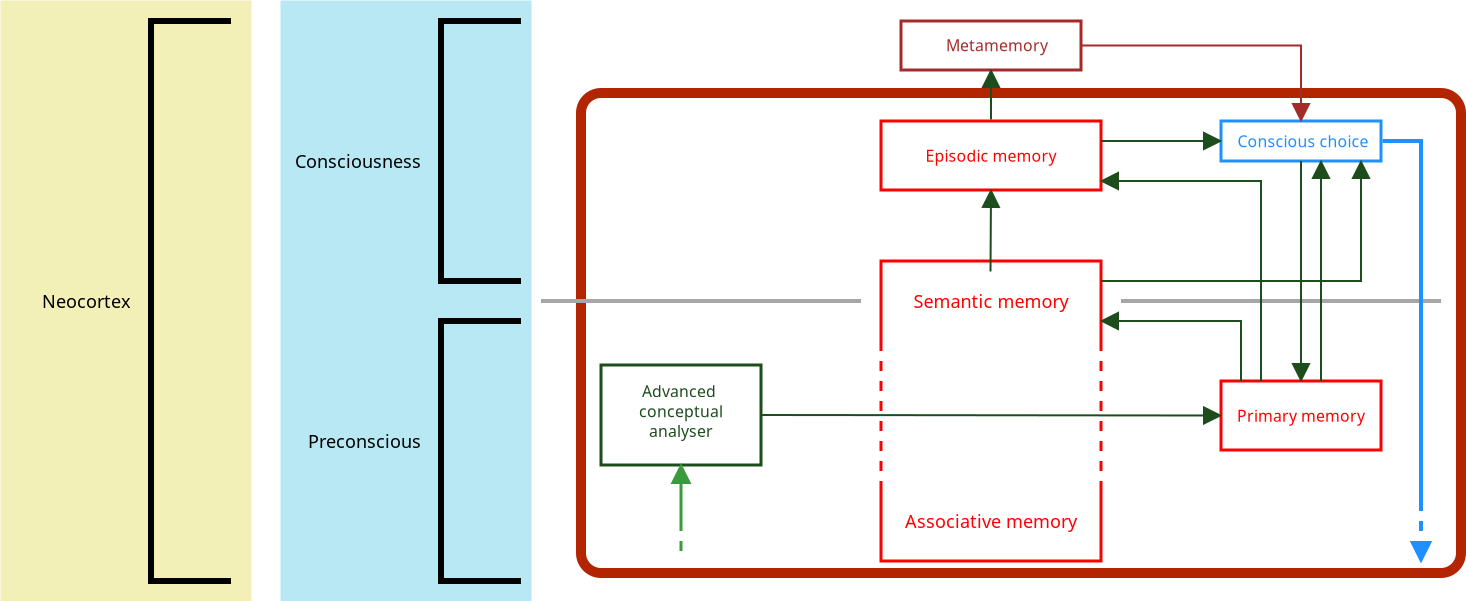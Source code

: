 <?xml version="1.0" encoding="UTF-8"?>
<dia:diagram xmlns:dia="http://www.lysator.liu.se/~alla/dia/">
  <dia:layer name="Background" visible="true" active="true">
    <dia:object type="Standard - Box" version="0" id="O0">
      <dia:attribute name="obj_pos">
        <dia:point val="-22,-1"/>
      </dia:attribute>
      <dia:attribute name="obj_bb">
        <dia:rectangle val="-22,-1;-9.5,29"/>
      </dia:attribute>
      <dia:attribute name="elem_corner">
        <dia:point val="-22,-1"/>
      </dia:attribute>
      <dia:attribute name="elem_width">
        <dia:real val="12.5"/>
      </dia:attribute>
      <dia:attribute name="elem_height">
        <dia:real val="30"/>
      </dia:attribute>
      <dia:attribute name="border_width">
        <dia:real val="1.175e-38"/>
      </dia:attribute>
      <dia:attribute name="border_color">
        <dia:color val="#f3f0b7"/>
      </dia:attribute>
      <dia:attribute name="inner_color">
        <dia:color val="#f3f0b7"/>
      </dia:attribute>
      <dia:attribute name="show_background">
        <dia:boolean val="true"/>
      </dia:attribute>
    </dia:object>
    <dia:object type="Standard - Box" version="0" id="O1">
      <dia:attribute name="obj_pos">
        <dia:point val="-8,-1"/>
      </dia:attribute>
      <dia:attribute name="obj_bb">
        <dia:rectangle val="-8,-1;4.5,29"/>
      </dia:attribute>
      <dia:attribute name="elem_corner">
        <dia:point val="-8,-1"/>
      </dia:attribute>
      <dia:attribute name="elem_width">
        <dia:real val="12.5"/>
      </dia:attribute>
      <dia:attribute name="elem_height">
        <dia:real val="30"/>
      </dia:attribute>
      <dia:attribute name="border_width">
        <dia:real val="1.175e-38"/>
      </dia:attribute>
      <dia:attribute name="border_color">
        <dia:color val="#b8e8f3"/>
      </dia:attribute>
      <dia:attribute name="inner_color">
        <dia:color val="#b8e8f3"/>
      </dia:attribute>
      <dia:attribute name="show_background">
        <dia:boolean val="true"/>
      </dia:attribute>
    </dia:object>
    <dia:object type="Standard - Box" version="0" id="O2">
      <dia:attribute name="obj_pos">
        <dia:point val="7,3.6"/>
      </dia:attribute>
      <dia:attribute name="obj_bb">
        <dia:rectangle val="6.75,3.35;51.25,27.85"/>
      </dia:attribute>
      <dia:attribute name="elem_corner">
        <dia:point val="7,3.6"/>
      </dia:attribute>
      <dia:attribute name="elem_width">
        <dia:real val="44"/>
      </dia:attribute>
      <dia:attribute name="elem_height">
        <dia:real val="24"/>
      </dia:attribute>
      <dia:attribute name="border_width">
        <dia:real val="0.5"/>
      </dia:attribute>
      <dia:attribute name="border_color">
        <dia:color val="#b32400"/>
      </dia:attribute>
      <dia:attribute name="show_background">
        <dia:boolean val="false"/>
      </dia:attribute>
      <dia:attribute name="corner_radius">
        <dia:real val="1"/>
      </dia:attribute>
    </dia:object>
    <dia:object type="Standard - Box" version="0" id="O3">
      <dia:attribute name="obj_pos">
        <dia:point val="22,5"/>
      </dia:attribute>
      <dia:attribute name="obj_bb">
        <dia:rectangle val="21.925,4.925;33.075,8.525"/>
      </dia:attribute>
      <dia:attribute name="elem_corner">
        <dia:point val="22,5"/>
      </dia:attribute>
      <dia:attribute name="elem_width">
        <dia:real val="11"/>
      </dia:attribute>
      <dia:attribute name="elem_height">
        <dia:real val="3.45"/>
      </dia:attribute>
      <dia:attribute name="border_width">
        <dia:real val="0.15"/>
      </dia:attribute>
      <dia:attribute name="border_color">
        <dia:color val="#ff0000"/>
      </dia:attribute>
      <dia:attribute name="show_background">
        <dia:boolean val="false"/>
      </dia:attribute>
    </dia:object>
    <dia:object type="Standard - Box" version="0" id="O4">
      <dia:attribute name="obj_pos">
        <dia:point val="39,18"/>
      </dia:attribute>
      <dia:attribute name="obj_bb">
        <dia:rectangle val="38.925,17.925;47.075,21.525"/>
      </dia:attribute>
      <dia:attribute name="elem_corner">
        <dia:point val="39,18"/>
      </dia:attribute>
      <dia:attribute name="elem_width">
        <dia:real val="8"/>
      </dia:attribute>
      <dia:attribute name="elem_height">
        <dia:real val="3.45"/>
      </dia:attribute>
      <dia:attribute name="border_width">
        <dia:real val="0.15"/>
      </dia:attribute>
      <dia:attribute name="border_color">
        <dia:color val="#ff0000"/>
      </dia:attribute>
      <dia:attribute name="show_background">
        <dia:boolean val="false"/>
      </dia:attribute>
    </dia:object>
    <dia:object type="Standard - Box" version="0" id="O5">
      <dia:attribute name="obj_pos">
        <dia:point val="8,17.2"/>
      </dia:attribute>
      <dia:attribute name="obj_bb">
        <dia:rectangle val="7.925,17.125;16.075,22.275"/>
      </dia:attribute>
      <dia:attribute name="elem_corner">
        <dia:point val="8,17.2"/>
      </dia:attribute>
      <dia:attribute name="elem_width">
        <dia:real val="8"/>
      </dia:attribute>
      <dia:attribute name="elem_height">
        <dia:real val="5"/>
      </dia:attribute>
      <dia:attribute name="border_width">
        <dia:real val="0.15"/>
      </dia:attribute>
      <dia:attribute name="border_color">
        <dia:color val="#1d4c1d"/>
      </dia:attribute>
      <dia:attribute name="show_background">
        <dia:boolean val="false"/>
      </dia:attribute>
    </dia:object>
    <dia:object type="Standard - Line" version="0" id="O6">
      <dia:attribute name="obj_pos">
        <dia:point val="21,14"/>
      </dia:attribute>
      <dia:attribute name="obj_bb">
        <dia:rectangle val="4.9,13.9;21.1,14.1"/>
      </dia:attribute>
      <dia:attribute name="conn_endpoints">
        <dia:point val="21,14"/>
        <dia:point val="5,14"/>
      </dia:attribute>
      <dia:attribute name="numcp">
        <dia:int val="1"/>
      </dia:attribute>
      <dia:attribute name="line_color">
        <dia:color val="#a6a6a6"/>
      </dia:attribute>
      <dia:attribute name="line_width">
        <dia:real val="0.2"/>
      </dia:attribute>
    </dia:object>
    <dia:object type="Standard - Line" version="0" id="O7">
      <dia:attribute name="obj_pos">
        <dia:point val="50,14"/>
      </dia:attribute>
      <dia:attribute name="obj_bb">
        <dia:rectangle val="33.9,13.9;50.1,14.1"/>
      </dia:attribute>
      <dia:attribute name="conn_endpoints">
        <dia:point val="50,14"/>
        <dia:point val="34,14"/>
      </dia:attribute>
      <dia:attribute name="numcp">
        <dia:int val="1"/>
      </dia:attribute>
      <dia:attribute name="line_color">
        <dia:color val="#a6a6a6"/>
      </dia:attribute>
      <dia:attribute name="line_width">
        <dia:real val="0.2"/>
      </dia:attribute>
    </dia:object>
    <dia:object type="Standard - Line" version="0" id="O8">
      <dia:attribute name="obj_pos">
        <dia:point val="16,19.7"/>
      </dia:attribute>
      <dia:attribute name="obj_bb">
        <dia:rectangle val="15.95,19.243;39.112,20.205"/>
      </dia:attribute>
      <dia:attribute name="conn_endpoints">
        <dia:point val="16,19.7"/>
        <dia:point val="39,19.725"/>
      </dia:attribute>
      <dia:attribute name="numcp">
        <dia:int val="1"/>
      </dia:attribute>
      <dia:attribute name="line_color">
        <dia:color val="#1d4c1d"/>
      </dia:attribute>
      <dia:attribute name="end_arrow">
        <dia:enum val="3"/>
      </dia:attribute>
      <dia:attribute name="end_arrow_length">
        <dia:real val="0.8"/>
      </dia:attribute>
      <dia:attribute name="end_arrow_width">
        <dia:real val="0.8"/>
      </dia:attribute>
      <dia:connections>
        <dia:connection handle="0" to="O5" connection="4"/>
        <dia:connection handle="1" to="O4" connection="3"/>
      </dia:connections>
    </dia:object>
    <dia:group>
      <dia:object type="Standard - PolyLine" version="0" id="O9">
        <dia:attribute name="obj_pos">
          <dia:point val="22,16"/>
        </dia:attribute>
        <dia:attribute name="obj_bb">
          <dia:rectangle val="21.925,11.925;33.075,16.075"/>
        </dia:attribute>
        <dia:attribute name="poly_points">
          <dia:point val="22,16"/>
          <dia:point val="22,12"/>
          <dia:point val="33,12"/>
          <dia:point val="33,16"/>
        </dia:attribute>
        <dia:attribute name="line_color">
          <dia:color val="#ff0000"/>
        </dia:attribute>
        <dia:attribute name="line_width">
          <dia:real val="0.15"/>
        </dia:attribute>
      </dia:object>
      <dia:object type="Standard - Line" version="0" id="O10">
        <dia:attribute name="obj_pos">
          <dia:point val="22,16"/>
        </dia:attribute>
        <dia:attribute name="obj_bb">
          <dia:rectangle val="21.925,15.925;22.075,23.075"/>
        </dia:attribute>
        <dia:attribute name="conn_endpoints">
          <dia:point val="22,16"/>
          <dia:point val="22,23"/>
        </dia:attribute>
        <dia:attribute name="numcp">
          <dia:int val="1"/>
        </dia:attribute>
        <dia:attribute name="line_color">
          <dia:color val="#ff0000"/>
        </dia:attribute>
        <dia:attribute name="line_width">
          <dia:real val="0.15"/>
        </dia:attribute>
        <dia:attribute name="line_style">
          <dia:enum val="1"/>
        </dia:attribute>
        <dia:attribute name="dashlength">
          <dia:real val="0.5"/>
        </dia:attribute>
      </dia:object>
      <dia:object type="Standard - Line" version="0" id="O11">
        <dia:attribute name="obj_pos">
          <dia:point val="33,16"/>
        </dia:attribute>
        <dia:attribute name="obj_bb">
          <dia:rectangle val="32.925,15.925;33.075,23.075"/>
        </dia:attribute>
        <dia:attribute name="conn_endpoints">
          <dia:point val="33,16"/>
          <dia:point val="33,23"/>
        </dia:attribute>
        <dia:attribute name="numcp">
          <dia:int val="1"/>
        </dia:attribute>
        <dia:attribute name="line_color">
          <dia:color val="#ff0000"/>
        </dia:attribute>
        <dia:attribute name="line_width">
          <dia:real val="0.15"/>
        </dia:attribute>
        <dia:attribute name="line_style">
          <dia:enum val="1"/>
        </dia:attribute>
        <dia:attribute name="dashlength">
          <dia:real val="0.5"/>
        </dia:attribute>
      </dia:object>
      <dia:object type="Standard - PolyLine" version="0" id="O12">
        <dia:attribute name="obj_pos">
          <dia:point val="22,23"/>
        </dia:attribute>
        <dia:attribute name="obj_bb">
          <dia:rectangle val="21.925,22.925;33.075,27.075"/>
        </dia:attribute>
        <dia:attribute name="poly_points">
          <dia:point val="22,23"/>
          <dia:point val="22,27"/>
          <dia:point val="33,27"/>
          <dia:point val="33,23"/>
        </dia:attribute>
        <dia:attribute name="line_color">
          <dia:color val="#ff0000"/>
        </dia:attribute>
        <dia:attribute name="line_width">
          <dia:real val="0.15"/>
        </dia:attribute>
      </dia:object>
    </dia:group>
    <dia:object type="Standard - PolyLine" version="0" id="O13">
      <dia:attribute name="obj_pos">
        <dia:point val="40,18"/>
      </dia:attribute>
      <dia:attribute name="obj_bb">
        <dia:rectangle val="32.888,14.519;40.05,18.05"/>
      </dia:attribute>
      <dia:attribute name="poly_points">
        <dia:point val="40,18"/>
        <dia:point val="40,15"/>
        <dia:point val="33,15"/>
      </dia:attribute>
      <dia:attribute name="line_color">
        <dia:color val="#1d4c1d"/>
      </dia:attribute>
      <dia:attribute name="end_arrow">
        <dia:enum val="3"/>
      </dia:attribute>
      <dia:attribute name="end_arrow_length">
        <dia:real val="0.8"/>
      </dia:attribute>
      <dia:attribute name="end_arrow_width">
        <dia:real val="0.8"/>
      </dia:attribute>
    </dia:object>
    <dia:object type="Standard - PolyLine" version="0" id="O14">
      <dia:attribute name="obj_pos">
        <dia:point val="41,18"/>
      </dia:attribute>
      <dia:attribute name="obj_bb">
        <dia:rectangle val="32.888,7.519;41.05,18.05"/>
      </dia:attribute>
      <dia:attribute name="poly_points">
        <dia:point val="41,18"/>
        <dia:point val="41,8"/>
        <dia:point val="33,8"/>
      </dia:attribute>
      <dia:attribute name="line_color">
        <dia:color val="#1d4c1d"/>
      </dia:attribute>
      <dia:attribute name="end_arrow">
        <dia:enum val="3"/>
      </dia:attribute>
      <dia:attribute name="end_arrow_length">
        <dia:real val="0.8"/>
      </dia:attribute>
      <dia:attribute name="end_arrow_width">
        <dia:real val="0.8"/>
      </dia:attribute>
    </dia:object>
    <dia:object type="Standard - Box" version="0" id="O15">
      <dia:attribute name="obj_pos">
        <dia:point val="39,5"/>
      </dia:attribute>
      <dia:attribute name="obj_bb">
        <dia:rectangle val="38.925,4.925;47.075,7.075"/>
      </dia:attribute>
      <dia:attribute name="elem_corner">
        <dia:point val="39,5"/>
      </dia:attribute>
      <dia:attribute name="elem_width">
        <dia:real val="8"/>
      </dia:attribute>
      <dia:attribute name="elem_height">
        <dia:real val="2"/>
      </dia:attribute>
      <dia:attribute name="border_width">
        <dia:real val="0.15"/>
      </dia:attribute>
      <dia:attribute name="border_color">
        <dia:color val="#1e90ff"/>
      </dia:attribute>
      <dia:attribute name="show_background">
        <dia:boolean val="false"/>
      </dia:attribute>
    </dia:object>
    <dia:object type="Standard - PolyLine" version="0" id="O16">
      <dia:attribute name="obj_pos">
        <dia:point val="33,13"/>
      </dia:attribute>
      <dia:attribute name="obj_bb">
        <dia:rectangle val="32.95,6.888;46.481,13.05"/>
      </dia:attribute>
      <dia:attribute name="poly_points">
        <dia:point val="33,13"/>
        <dia:point val="46,13"/>
        <dia:point val="46,7"/>
      </dia:attribute>
      <dia:attribute name="line_color">
        <dia:color val="#1d4c1d"/>
      </dia:attribute>
      <dia:attribute name="end_arrow">
        <dia:enum val="3"/>
      </dia:attribute>
      <dia:attribute name="end_arrow_length">
        <dia:real val="0.8"/>
      </dia:attribute>
      <dia:attribute name="end_arrow_width">
        <dia:real val="0.8"/>
      </dia:attribute>
    </dia:object>
    <dia:object type="Standard - Line" version="0" id="O17">
      <dia:attribute name="obj_pos">
        <dia:point val="43,7"/>
      </dia:attribute>
      <dia:attribute name="obj_bb">
        <dia:rectangle val="42.519,6.95;43.481,18.112"/>
      </dia:attribute>
      <dia:attribute name="conn_endpoints">
        <dia:point val="43,7"/>
        <dia:point val="43,18"/>
      </dia:attribute>
      <dia:attribute name="numcp">
        <dia:int val="1"/>
      </dia:attribute>
      <dia:attribute name="line_color">
        <dia:color val="#1d4c1d"/>
      </dia:attribute>
      <dia:attribute name="end_arrow">
        <dia:enum val="3"/>
      </dia:attribute>
      <dia:attribute name="end_arrow_length">
        <dia:real val="0.8"/>
      </dia:attribute>
      <dia:attribute name="end_arrow_width">
        <dia:real val="0.8"/>
      </dia:attribute>
      <dia:connections>
        <dia:connection handle="0" to="O15" connection="6"/>
        <dia:connection handle="1" to="O4" connection="1"/>
      </dia:connections>
    </dia:object>
    <dia:object type="Standard - Line" version="0" id="O18">
      <dia:attribute name="obj_pos">
        <dia:point val="44,18"/>
      </dia:attribute>
      <dia:attribute name="obj_bb">
        <dia:rectangle val="43.519,6.888;44.481,18.05"/>
      </dia:attribute>
      <dia:attribute name="conn_endpoints">
        <dia:point val="44,18"/>
        <dia:point val="44,7"/>
      </dia:attribute>
      <dia:attribute name="numcp">
        <dia:int val="1"/>
      </dia:attribute>
      <dia:attribute name="line_color">
        <dia:color val="#1d4c1d"/>
      </dia:attribute>
      <dia:attribute name="end_arrow">
        <dia:enum val="3"/>
      </dia:attribute>
      <dia:attribute name="end_arrow_length">
        <dia:real val="0.8"/>
      </dia:attribute>
      <dia:attribute name="end_arrow_width">
        <dia:real val="0.8"/>
      </dia:attribute>
    </dia:object>
    <dia:object type="Standard - Line" version="0" id="O19">
      <dia:attribute name="obj_pos">
        <dia:point val="33,6"/>
      </dia:attribute>
      <dia:attribute name="obj_bb">
        <dia:rectangle val="32.95,5.519;39.112,6.481"/>
      </dia:attribute>
      <dia:attribute name="conn_endpoints">
        <dia:point val="33,6"/>
        <dia:point val="39,6"/>
      </dia:attribute>
      <dia:attribute name="numcp">
        <dia:int val="1"/>
      </dia:attribute>
      <dia:attribute name="line_color">
        <dia:color val="#1d4c1d"/>
      </dia:attribute>
      <dia:attribute name="end_arrow">
        <dia:enum val="3"/>
      </dia:attribute>
      <dia:attribute name="end_arrow_length">
        <dia:real val="0.8"/>
      </dia:attribute>
      <dia:attribute name="end_arrow_width">
        <dia:real val="0.8"/>
      </dia:attribute>
      <dia:connections>
        <dia:connection handle="1" to="O15" connection="3"/>
      </dia:connections>
    </dia:object>
    <dia:object type="Standard - Text" version="1" id="O20">
      <dia:attribute name="obj_pos">
        <dia:point val="43,6"/>
      </dia:attribute>
      <dia:attribute name="obj_bb">
        <dia:rectangle val="39.597,5.539;46.403,6.461"/>
      </dia:attribute>
      <dia:attribute name="text">
        <dia:composite type="text">
          <dia:attribute name="string">
            <dia:string>#Conscious choice#</dia:string>
          </dia:attribute>
          <dia:attribute name="font">
            <dia:font family="sans" style="0" name="Helvetica"/>
          </dia:attribute>
          <dia:attribute name="height">
            <dia:real val="0.988"/>
          </dia:attribute>
          <dia:attribute name="pos">
            <dia:point val="43,6.274"/>
          </dia:attribute>
          <dia:attribute name="color">
            <dia:color val="#1e90ff"/>
          </dia:attribute>
          <dia:attribute name="alignment">
            <dia:enum val="1"/>
          </dia:attribute>
        </dia:composite>
      </dia:attribute>
      <dia:attribute name="valign">
        <dia:enum val="2"/>
      </dia:attribute>
      <dia:connections>
        <dia:connection handle="0" to="O15" connection="8"/>
      </dia:connections>
    </dia:object>
    <dia:object type="Standard - Text" version="1" id="O21">
      <dia:attribute name="obj_pos">
        <dia:point val="43,19.725"/>
      </dia:attribute>
      <dia:attribute name="obj_bb">
        <dia:rectangle val="39.697,19.264;46.303,20.186"/>
      </dia:attribute>
      <dia:attribute name="text">
        <dia:composite type="text">
          <dia:attribute name="string">
            <dia:string>#Primary memory#</dia:string>
          </dia:attribute>
          <dia:attribute name="font">
            <dia:font family="sans" style="0" name="Helvetica"/>
          </dia:attribute>
          <dia:attribute name="height">
            <dia:real val="0.988"/>
          </dia:attribute>
          <dia:attribute name="pos">
            <dia:point val="43,19.999"/>
          </dia:attribute>
          <dia:attribute name="color">
            <dia:color val="#ff0000"/>
          </dia:attribute>
          <dia:attribute name="alignment">
            <dia:enum val="1"/>
          </dia:attribute>
        </dia:composite>
      </dia:attribute>
      <dia:attribute name="valign">
        <dia:enum val="2"/>
      </dia:attribute>
      <dia:connections>
        <dia:connection handle="0" to="O4" connection="8"/>
      </dia:connections>
    </dia:object>
    <dia:object type="Standard - Text" version="1" id="O22">
      <dia:attribute name="obj_pos">
        <dia:point val="27.5,6.725"/>
      </dia:attribute>
      <dia:attribute name="obj_bb">
        <dia:rectangle val="24.087,6.264;30.913,7.186"/>
      </dia:attribute>
      <dia:attribute name="text">
        <dia:composite type="text">
          <dia:attribute name="string">
            <dia:string>#Episodic memory#</dia:string>
          </dia:attribute>
          <dia:attribute name="font">
            <dia:font family="sans" style="0" name="Helvetica"/>
          </dia:attribute>
          <dia:attribute name="height">
            <dia:real val="0.988"/>
          </dia:attribute>
          <dia:attribute name="pos">
            <dia:point val="27.5,6.999"/>
          </dia:attribute>
          <dia:attribute name="color">
            <dia:color val="#ff0000"/>
          </dia:attribute>
          <dia:attribute name="alignment">
            <dia:enum val="1"/>
          </dia:attribute>
        </dia:composite>
      </dia:attribute>
      <dia:attribute name="valign">
        <dia:enum val="2"/>
      </dia:attribute>
      <dia:connections>
        <dia:connection handle="0" to="O3" connection="8"/>
      </dia:connections>
    </dia:object>
    <dia:object type="Standard - Text" version="1" id="O23">
      <dia:attribute name="obj_pos">
        <dia:point val="12,19.5"/>
      </dia:attribute>
      <dia:attribute name="obj_bb">
        <dia:rectangle val="9.822,18.051;14.178,20.949"/>
      </dia:attribute>
      <dia:attribute name="text">
        <dia:composite type="text">
          <dia:attribute name="string">
            <dia:string>#Advanced 
conceptual
analyser#</dia:string>
          </dia:attribute>
          <dia:attribute name="font">
            <dia:font family="sans" style="0" name="Helvetica"/>
          </dia:attribute>
          <dia:attribute name="height">
            <dia:real val="0.988"/>
          </dia:attribute>
          <dia:attribute name="pos">
            <dia:point val="12,18.786"/>
          </dia:attribute>
          <dia:attribute name="color">
            <dia:color val="#1d4c1d"/>
          </dia:attribute>
          <dia:attribute name="alignment">
            <dia:enum val="1"/>
          </dia:attribute>
        </dia:composite>
      </dia:attribute>
      <dia:attribute name="valign">
        <dia:enum val="2"/>
      </dia:attribute>
    </dia:object>
    <dia:object type="Standard - Text" version="1" id="O24">
      <dia:attribute name="obj_pos">
        <dia:point val="12,6"/>
      </dia:attribute>
      <dia:attribute name="obj_bb">
        <dia:rectangle val="12,5.405;12,6.152"/>
      </dia:attribute>
      <dia:attribute name="text">
        <dia:composite type="text">
          <dia:attribute name="string">
            <dia:string>##</dia:string>
          </dia:attribute>
          <dia:attribute name="font">
            <dia:font family="sans" style="0" name="Helvetica"/>
          </dia:attribute>
          <dia:attribute name="height">
            <dia:real val="0.8"/>
          </dia:attribute>
          <dia:attribute name="pos">
            <dia:point val="12,6"/>
          </dia:attribute>
          <dia:attribute name="color">
            <dia:color val="#000000"/>
          </dia:attribute>
          <dia:attribute name="alignment">
            <dia:enum val="0"/>
          </dia:attribute>
        </dia:composite>
      </dia:attribute>
      <dia:attribute name="valign">
        <dia:enum val="3"/>
      </dia:attribute>
    </dia:object>
    <dia:object type="Standard - Text" version="1" id="O25">
      <dia:attribute name="obj_pos">
        <dia:point val="27.5,14"/>
      </dia:attribute>
      <dia:attribute name="obj_bb">
        <dia:rectangle val="23.351,13.473;31.649,14.527"/>
      </dia:attribute>
      <dia:attribute name="text">
        <dia:composite type="text">
          <dia:attribute name="string">
            <dia:string>#Semantic memory#</dia:string>
          </dia:attribute>
          <dia:attribute name="font">
            <dia:font family="sans" style="0" name="Helvetica"/>
          </dia:attribute>
          <dia:attribute name="height">
            <dia:real val="1.129"/>
          </dia:attribute>
          <dia:attribute name="pos">
            <dia:point val="27.5,14.312"/>
          </dia:attribute>
          <dia:attribute name="color">
            <dia:color val="#ff0000"/>
          </dia:attribute>
          <dia:attribute name="alignment">
            <dia:enum val="1"/>
          </dia:attribute>
        </dia:composite>
      </dia:attribute>
      <dia:attribute name="valign">
        <dia:enum val="2"/>
      </dia:attribute>
    </dia:object>
    <dia:object type="Standard - Text" version="1" id="O26">
      <dia:attribute name="obj_pos">
        <dia:point val="27.5,25"/>
      </dia:attribute>
      <dia:attribute name="obj_bb">
        <dia:rectangle val="22.916,24.473;32.084,25.527"/>
      </dia:attribute>
      <dia:attribute name="text">
        <dia:composite type="text">
          <dia:attribute name="string">
            <dia:string>#Associative memory#</dia:string>
          </dia:attribute>
          <dia:attribute name="font">
            <dia:font family="sans" style="0" name="Helvetica"/>
          </dia:attribute>
          <dia:attribute name="height">
            <dia:real val="1.129"/>
          </dia:attribute>
          <dia:attribute name="pos">
            <dia:point val="27.5,25.312"/>
          </dia:attribute>
          <dia:attribute name="color">
            <dia:color val="#ff0000"/>
          </dia:attribute>
          <dia:attribute name="alignment">
            <dia:enum val="1"/>
          </dia:attribute>
        </dia:composite>
      </dia:attribute>
      <dia:attribute name="valign">
        <dia:enum val="2"/>
      </dia:attribute>
    </dia:object>
    <dia:object type="Standard - PolyLine" version="0" id="O27">
      <dia:attribute name="obj_pos">
        <dia:point val="43,6"/>
      </dia:attribute>
      <dia:attribute name="obj_bb">
        <dia:rectangle val="46.974,5.9;49.1,24.1"/>
      </dia:attribute>
      <dia:attribute name="poly_points">
        <dia:point val="43,6"/>
        <dia:point val="49,6"/>
        <dia:point val="49,24"/>
      </dia:attribute>
      <dia:attribute name="line_color">
        <dia:color val="#1e90ff"/>
      </dia:attribute>
      <dia:attribute name="line_width">
        <dia:real val="0.2"/>
      </dia:attribute>
      <dia:connections>
        <dia:connection handle="0" to="O15" connection="8"/>
      </dia:connections>
    </dia:object>
    <dia:object type="Standard - Line" version="0" id="O28">
      <dia:attribute name="obj_pos">
        <dia:point val="49,24"/>
      </dia:attribute>
      <dia:attribute name="obj_bb">
        <dia:rectangle val="48.438,23.9;49.562,27.224"/>
      </dia:attribute>
      <dia:attribute name="conn_endpoints">
        <dia:point val="49,24"/>
        <dia:point val="49,27"/>
      </dia:attribute>
      <dia:attribute name="numcp">
        <dia:int val="1"/>
      </dia:attribute>
      <dia:attribute name="line_color">
        <dia:color val="#1e90ff"/>
      </dia:attribute>
      <dia:attribute name="line_width">
        <dia:real val="0.2"/>
      </dia:attribute>
      <dia:attribute name="line_style">
        <dia:enum val="1"/>
      </dia:attribute>
      <dia:attribute name="end_arrow">
        <dia:enum val="3"/>
      </dia:attribute>
      <dia:attribute name="end_arrow_length">
        <dia:real val="0.8"/>
      </dia:attribute>
      <dia:attribute name="end_arrow_width">
        <dia:real val="0.8"/>
      </dia:attribute>
      <dia:attribute name="dashlength">
        <dia:real val="0.5"/>
      </dia:attribute>
    </dia:object>
    <dia:object type="Standard - Line" version="0" id="O29">
      <dia:attribute name="obj_pos">
        <dia:point val="12,25"/>
      </dia:attribute>
      <dia:attribute name="obj_bb">
        <dia:rectangle val="11.479,22.032;12.521,25.075"/>
      </dia:attribute>
      <dia:attribute name="conn_endpoints">
        <dia:point val="12,25"/>
        <dia:point val="12,22.2"/>
      </dia:attribute>
      <dia:attribute name="numcp">
        <dia:int val="1"/>
      </dia:attribute>
      <dia:attribute name="line_color">
        <dia:color val="#3b9b3c"/>
      </dia:attribute>
      <dia:attribute name="line_width">
        <dia:real val="0.15"/>
      </dia:attribute>
      <dia:attribute name="end_arrow">
        <dia:enum val="3"/>
      </dia:attribute>
      <dia:attribute name="end_arrow_length">
        <dia:real val="0.8"/>
      </dia:attribute>
      <dia:attribute name="end_arrow_width">
        <dia:real val="0.8"/>
      </dia:attribute>
      <dia:connections>
        <dia:connection handle="1" to="O5" connection="6"/>
      </dia:connections>
    </dia:object>
    <dia:object type="Standard - Line" version="0" id="O30">
      <dia:attribute name="obj_pos">
        <dia:point val="12,25"/>
      </dia:attribute>
      <dia:attribute name="obj_bb">
        <dia:rectangle val="11.925,24.925;12.075,27.075"/>
      </dia:attribute>
      <dia:attribute name="conn_endpoints">
        <dia:point val="12,25"/>
        <dia:point val="12,27"/>
      </dia:attribute>
      <dia:attribute name="numcp">
        <dia:int val="1"/>
      </dia:attribute>
      <dia:attribute name="line_color">
        <dia:color val="#3b9b3c"/>
      </dia:attribute>
      <dia:attribute name="line_width">
        <dia:real val="0.15"/>
      </dia:attribute>
      <dia:attribute name="line_style">
        <dia:enum val="1"/>
      </dia:attribute>
      <dia:attribute name="dashlength">
        <dia:real val="0.5"/>
      </dia:attribute>
    </dia:object>
    <dia:object type="Standard - Line" version="0" id="O31">
      <dia:attribute name="obj_pos">
        <dia:point val="27.475,12.525"/>
      </dia:attribute>
      <dia:attribute name="obj_bb">
        <dia:rectangle val="27.014,8.338;27.976,12.575"/>
      </dia:attribute>
      <dia:attribute name="conn_endpoints">
        <dia:point val="27.475,12.525"/>
        <dia:point val="27.5,8.45"/>
      </dia:attribute>
      <dia:attribute name="numcp">
        <dia:int val="1"/>
      </dia:attribute>
      <dia:attribute name="line_color">
        <dia:color val="#1d4c1d"/>
      </dia:attribute>
      <dia:attribute name="end_arrow">
        <dia:enum val="3"/>
      </dia:attribute>
      <dia:attribute name="end_arrow_length">
        <dia:real val="0.8"/>
      </dia:attribute>
      <dia:attribute name="end_arrow_width">
        <dia:real val="0.8"/>
      </dia:attribute>
      <dia:connections>
        <dia:connection handle="1" to="O3" connection="6"/>
      </dia:connections>
    </dia:object>
    <dia:object type="Standard - Box" version="0" id="O32">
      <dia:attribute name="obj_pos">
        <dia:point val="23,0"/>
      </dia:attribute>
      <dia:attribute name="obj_bb">
        <dia:rectangle val="22.925,-0.075;32.075,2.525"/>
      </dia:attribute>
      <dia:attribute name="elem_corner">
        <dia:point val="23,0"/>
      </dia:attribute>
      <dia:attribute name="elem_width">
        <dia:real val="9"/>
      </dia:attribute>
      <dia:attribute name="elem_height">
        <dia:real val="2.45"/>
      </dia:attribute>
      <dia:attribute name="border_width">
        <dia:real val="0.15"/>
      </dia:attribute>
      <dia:attribute name="border_color">
        <dia:color val="#a52a2a"/>
      </dia:attribute>
      <dia:attribute name="show_background">
        <dia:boolean val="false"/>
      </dia:attribute>
    </dia:object>
    <dia:object type="Standard - Text" version="1" id="O33">
      <dia:attribute name="obj_pos">
        <dia:point val="27.8,1.2"/>
      </dia:attribute>
      <dia:attribute name="obj_bb">
        <dia:rectangle val="25.169,0.704;30.454,1.696"/>
      </dia:attribute>
      <dia:attribute name="text">
        <dia:composite type="text">
          <dia:attribute name="string">
            <dia:string>#Metamemory#</dia:string>
          </dia:attribute>
          <dia:attribute name="font">
            <dia:font family="sans" style="0" name="Helvetica"/>
          </dia:attribute>
          <dia:attribute name="height">
            <dia:real val="0.988"/>
          </dia:attribute>
          <dia:attribute name="pos">
            <dia:point val="27.8,1.462"/>
          </dia:attribute>
          <dia:attribute name="color">
            <dia:color val="#a52a2a"/>
          </dia:attribute>
          <dia:attribute name="alignment">
            <dia:enum val="1"/>
          </dia:attribute>
        </dia:composite>
      </dia:attribute>
      <dia:attribute name="valign">
        <dia:enum val="2"/>
      </dia:attribute>
    </dia:object>
    <dia:object type="Standard - Line" version="0" id="O34">
      <dia:attribute name="obj_pos">
        <dia:point val="27.5,4.925"/>
      </dia:attribute>
      <dia:attribute name="obj_bb">
        <dia:rectangle val="27.019,2.338;27.981,4.975"/>
      </dia:attribute>
      <dia:attribute name="conn_endpoints">
        <dia:point val="27.5,4.925"/>
        <dia:point val="27.5,2.45"/>
      </dia:attribute>
      <dia:attribute name="numcp">
        <dia:int val="1"/>
      </dia:attribute>
      <dia:attribute name="line_color">
        <dia:color val="#1d4c1d"/>
      </dia:attribute>
      <dia:attribute name="end_arrow">
        <dia:enum val="3"/>
      </dia:attribute>
      <dia:attribute name="end_arrow_length">
        <dia:real val="0.8"/>
      </dia:attribute>
      <dia:attribute name="end_arrow_width">
        <dia:real val="0.8"/>
      </dia:attribute>
      <dia:connections>
        <dia:connection handle="0" to="O3" connection="8"/>
        <dia:connection handle="1" to="O32" connection="6"/>
      </dia:connections>
    </dia:object>
    <dia:object type="Standard - ZigZagLine" version="1" id="O35">
      <dia:attribute name="obj_pos">
        <dia:point val="32,1.225"/>
      </dia:attribute>
      <dia:attribute name="obj_bb">
        <dia:rectangle val="31.95,1.175;43.481,5.112"/>
      </dia:attribute>
      <dia:attribute name="orth_points">
        <dia:point val="32,1.225"/>
        <dia:point val="43,1.225"/>
        <dia:point val="43,5"/>
      </dia:attribute>
      <dia:attribute name="orth_orient">
        <dia:enum val="0"/>
        <dia:enum val="1"/>
      </dia:attribute>
      <dia:attribute name="autorouting">
        <dia:boolean val="true"/>
      </dia:attribute>
      <dia:attribute name="line_color">
        <dia:color val="#a52a2a"/>
      </dia:attribute>
      <dia:attribute name="end_arrow">
        <dia:enum val="3"/>
      </dia:attribute>
      <dia:attribute name="end_arrow_length">
        <dia:real val="0.8"/>
      </dia:attribute>
      <dia:attribute name="end_arrow_width">
        <dia:real val="0.8"/>
      </dia:attribute>
      <dia:connections>
        <dia:connection handle="0" to="O32" connection="4"/>
        <dia:connection handle="1" to="O15" connection="1"/>
      </dia:connections>
    </dia:object>
    <dia:object type="Standard - PolyLine" version="0" id="O36">
      <dia:attribute name="obj_pos">
        <dia:point val="4,13"/>
      </dia:attribute>
      <dia:attribute name="obj_bb">
        <dia:rectangle val="-0.15,-0.15;4.15,13.15"/>
      </dia:attribute>
      <dia:attribute name="poly_points">
        <dia:point val="4,13"/>
        <dia:point val="0,13"/>
        <dia:point val="0,0"/>
        <dia:point val="4,0"/>
      </dia:attribute>
      <dia:attribute name="line_width">
        <dia:real val="0.3"/>
      </dia:attribute>
    </dia:object>
    <dia:object type="Standard - PolyLine" version="0" id="O37">
      <dia:attribute name="obj_pos">
        <dia:point val="4,28"/>
      </dia:attribute>
      <dia:attribute name="obj_bb">
        <dia:rectangle val="-0.15,14.85;4.15,28.15"/>
      </dia:attribute>
      <dia:attribute name="poly_points">
        <dia:point val="4,28"/>
        <dia:point val="0,28"/>
        <dia:point val="0,15"/>
        <dia:point val="4,15"/>
      </dia:attribute>
      <dia:attribute name="line_width">
        <dia:real val="0.3"/>
      </dia:attribute>
    </dia:object>
    <dia:object type="Standard - Text" version="1" id="O38">
      <dia:attribute name="obj_pos">
        <dia:point val="-1,7"/>
      </dia:attribute>
      <dia:attribute name="obj_bb">
        <dia:rectangle val="-7.635,6.473;-1,7.527"/>
      </dia:attribute>
      <dia:attribute name="text">
        <dia:composite type="text">
          <dia:attribute name="string">
            <dia:string>#Consciousness#</dia:string>
          </dia:attribute>
          <dia:attribute name="font">
            <dia:font family="sans" style="0" name="Helvetica"/>
          </dia:attribute>
          <dia:attribute name="height">
            <dia:real val="1.129"/>
          </dia:attribute>
          <dia:attribute name="pos">
            <dia:point val="-1,7.312"/>
          </dia:attribute>
          <dia:attribute name="color">
            <dia:color val="#000000"/>
          </dia:attribute>
          <dia:attribute name="alignment">
            <dia:enum val="2"/>
          </dia:attribute>
        </dia:composite>
      </dia:attribute>
      <dia:attribute name="valign">
        <dia:enum val="2"/>
      </dia:attribute>
    </dia:object>
    <dia:object type="Standard - Text" version="1" id="O39">
      <dia:attribute name="obj_pos">
        <dia:point val="-1,21"/>
      </dia:attribute>
      <dia:attribute name="obj_bb">
        <dia:rectangle val="-6.872,20.473;-1,21.527"/>
      </dia:attribute>
      <dia:attribute name="text">
        <dia:composite type="text">
          <dia:attribute name="string">
            <dia:string>#Preconscious#</dia:string>
          </dia:attribute>
          <dia:attribute name="font">
            <dia:font family="sans" style="0" name="Helvetica"/>
          </dia:attribute>
          <dia:attribute name="height">
            <dia:real val="1.129"/>
          </dia:attribute>
          <dia:attribute name="pos">
            <dia:point val="-1,21.312"/>
          </dia:attribute>
          <dia:attribute name="color">
            <dia:color val="#000000"/>
          </dia:attribute>
          <dia:attribute name="alignment">
            <dia:enum val="2"/>
          </dia:attribute>
        </dia:composite>
      </dia:attribute>
      <dia:attribute name="valign">
        <dia:enum val="2"/>
      </dia:attribute>
    </dia:object>
    <dia:group>
      <dia:object type="Standard - PolyLine" version="0" id="O40">
        <dia:attribute name="obj_pos">
          <dia:point val="-10.5,28"/>
        </dia:attribute>
        <dia:attribute name="obj_bb">
          <dia:rectangle val="-14.65,-0.15;-10.35,28.15"/>
        </dia:attribute>
        <dia:attribute name="poly_points">
          <dia:point val="-10.5,28"/>
          <dia:point val="-14.5,28"/>
          <dia:point val="-14.5,0"/>
          <dia:point val="-10.5,0"/>
        </dia:attribute>
        <dia:attribute name="line_width">
          <dia:real val="0.3"/>
        </dia:attribute>
      </dia:object>
      <dia:object type="Standard - Text" version="1" id="O41">
        <dia:attribute name="obj_pos">
          <dia:point val="-15.5,14"/>
        </dia:attribute>
        <dia:attribute name="obj_bb">
          <dia:rectangle val="-20.135,13.473;-15.5,14.527"/>
        </dia:attribute>
        <dia:attribute name="text">
          <dia:composite type="text">
            <dia:attribute name="string">
              <dia:string>#Neocortex#</dia:string>
            </dia:attribute>
            <dia:attribute name="font">
              <dia:font family="sans" style="0" name="Helvetica"/>
            </dia:attribute>
            <dia:attribute name="height">
              <dia:real val="1.129"/>
            </dia:attribute>
            <dia:attribute name="pos">
              <dia:point val="-15.5,14.312"/>
            </dia:attribute>
            <dia:attribute name="color">
              <dia:color val="#000000"/>
            </dia:attribute>
            <dia:attribute name="alignment">
              <dia:enum val="2"/>
            </dia:attribute>
          </dia:composite>
        </dia:attribute>
        <dia:attribute name="valign">
          <dia:enum val="2"/>
        </dia:attribute>
      </dia:object>
    </dia:group>
  </dia:layer>
</dia:diagram>
